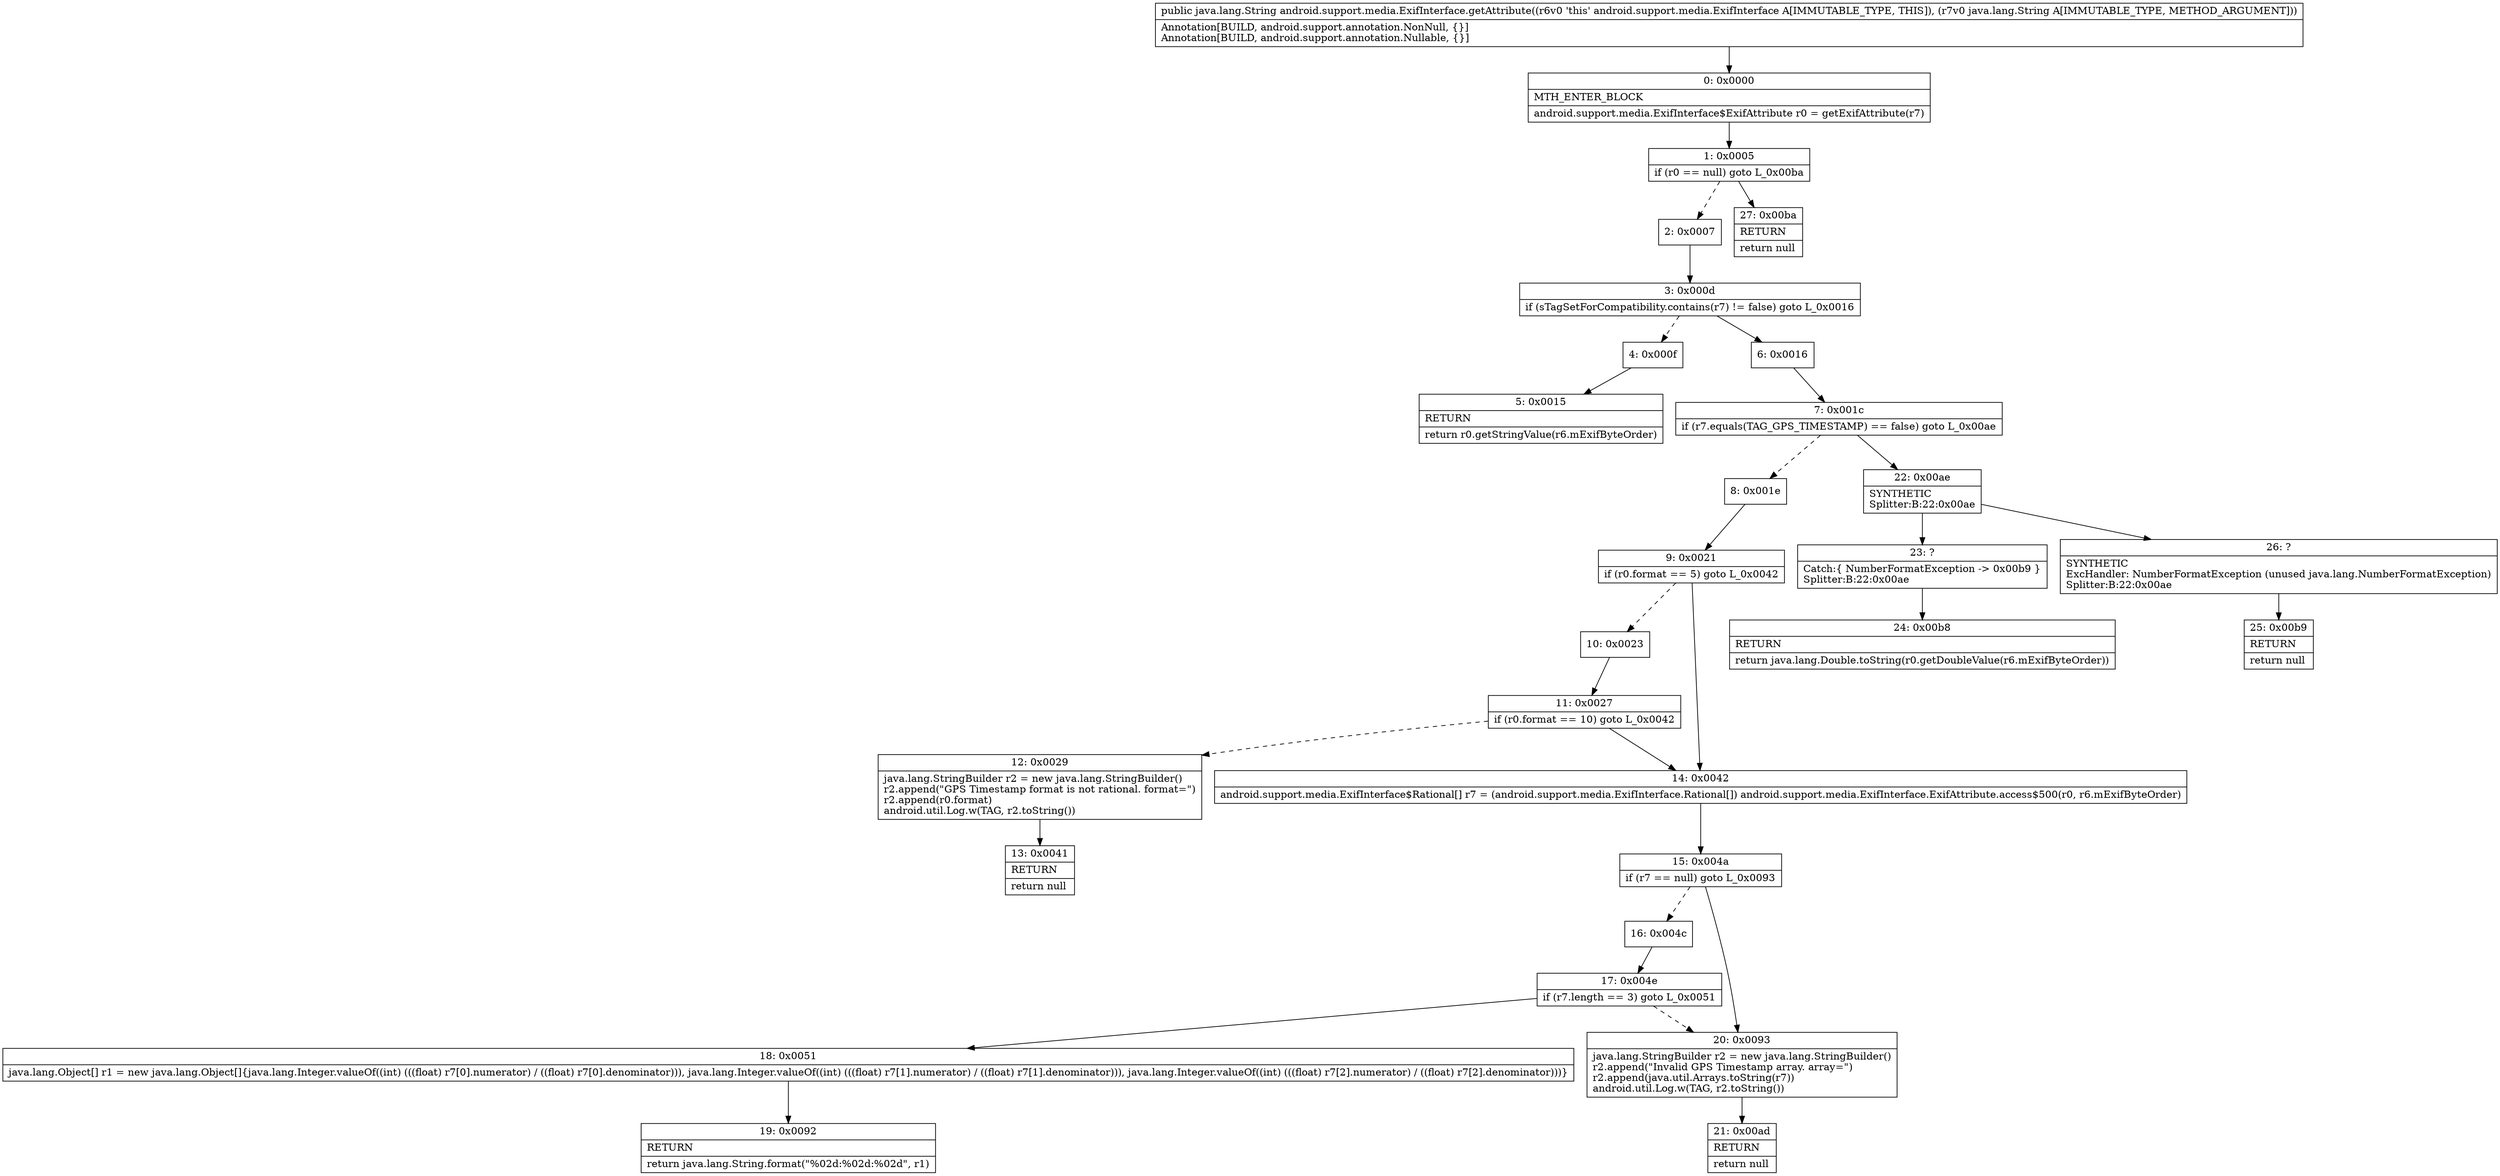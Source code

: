 digraph "CFG forandroid.support.media.ExifInterface.getAttribute(Ljava\/lang\/String;)Ljava\/lang\/String;" {
Node_0 [shape=record,label="{0\:\ 0x0000|MTH_ENTER_BLOCK\l|android.support.media.ExifInterface$ExifAttribute r0 = getExifAttribute(r7)\l}"];
Node_1 [shape=record,label="{1\:\ 0x0005|if (r0 == null) goto L_0x00ba\l}"];
Node_2 [shape=record,label="{2\:\ 0x0007}"];
Node_3 [shape=record,label="{3\:\ 0x000d|if (sTagSetForCompatibility.contains(r7) != false) goto L_0x0016\l}"];
Node_4 [shape=record,label="{4\:\ 0x000f}"];
Node_5 [shape=record,label="{5\:\ 0x0015|RETURN\l|return r0.getStringValue(r6.mExifByteOrder)\l}"];
Node_6 [shape=record,label="{6\:\ 0x0016}"];
Node_7 [shape=record,label="{7\:\ 0x001c|if (r7.equals(TAG_GPS_TIMESTAMP) == false) goto L_0x00ae\l}"];
Node_8 [shape=record,label="{8\:\ 0x001e}"];
Node_9 [shape=record,label="{9\:\ 0x0021|if (r0.format == 5) goto L_0x0042\l}"];
Node_10 [shape=record,label="{10\:\ 0x0023}"];
Node_11 [shape=record,label="{11\:\ 0x0027|if (r0.format == 10) goto L_0x0042\l}"];
Node_12 [shape=record,label="{12\:\ 0x0029|java.lang.StringBuilder r2 = new java.lang.StringBuilder()\lr2.append(\"GPS Timestamp format is not rational. format=\")\lr2.append(r0.format)\landroid.util.Log.w(TAG, r2.toString())\l}"];
Node_13 [shape=record,label="{13\:\ 0x0041|RETURN\l|return null\l}"];
Node_14 [shape=record,label="{14\:\ 0x0042|android.support.media.ExifInterface$Rational[] r7 = (android.support.media.ExifInterface.Rational[]) android.support.media.ExifInterface.ExifAttribute.access$500(r0, r6.mExifByteOrder)\l}"];
Node_15 [shape=record,label="{15\:\ 0x004a|if (r7 == null) goto L_0x0093\l}"];
Node_16 [shape=record,label="{16\:\ 0x004c}"];
Node_17 [shape=record,label="{17\:\ 0x004e|if (r7.length == 3) goto L_0x0051\l}"];
Node_18 [shape=record,label="{18\:\ 0x0051|java.lang.Object[] r1 = new java.lang.Object[]\{java.lang.Integer.valueOf((int) (((float) r7[0].numerator) \/ ((float) r7[0].denominator))), java.lang.Integer.valueOf((int) (((float) r7[1].numerator) \/ ((float) r7[1].denominator))), java.lang.Integer.valueOf((int) (((float) r7[2].numerator) \/ ((float) r7[2].denominator)))\}\l}"];
Node_19 [shape=record,label="{19\:\ 0x0092|RETURN\l|return java.lang.String.format(\"%02d:%02d:%02d\", r1)\l}"];
Node_20 [shape=record,label="{20\:\ 0x0093|java.lang.StringBuilder r2 = new java.lang.StringBuilder()\lr2.append(\"Invalid GPS Timestamp array. array=\")\lr2.append(java.util.Arrays.toString(r7))\landroid.util.Log.w(TAG, r2.toString())\l}"];
Node_21 [shape=record,label="{21\:\ 0x00ad|RETURN\l|return null\l}"];
Node_22 [shape=record,label="{22\:\ 0x00ae|SYNTHETIC\lSplitter:B:22:0x00ae\l}"];
Node_23 [shape=record,label="{23\:\ ?|Catch:\{ NumberFormatException \-\> 0x00b9 \}\lSplitter:B:22:0x00ae\l}"];
Node_24 [shape=record,label="{24\:\ 0x00b8|RETURN\l|return java.lang.Double.toString(r0.getDoubleValue(r6.mExifByteOrder))\l}"];
Node_25 [shape=record,label="{25\:\ 0x00b9|RETURN\l|return null\l}"];
Node_26 [shape=record,label="{26\:\ ?|SYNTHETIC\lExcHandler: NumberFormatException (unused java.lang.NumberFormatException)\lSplitter:B:22:0x00ae\l}"];
Node_27 [shape=record,label="{27\:\ 0x00ba|RETURN\l|return null\l}"];
MethodNode[shape=record,label="{public java.lang.String android.support.media.ExifInterface.getAttribute((r6v0 'this' android.support.media.ExifInterface A[IMMUTABLE_TYPE, THIS]), (r7v0 java.lang.String A[IMMUTABLE_TYPE, METHOD_ARGUMENT]))  | Annotation[BUILD, android.support.annotation.NonNull, \{\}]\lAnnotation[BUILD, android.support.annotation.Nullable, \{\}]\l}"];
MethodNode -> Node_0;
Node_0 -> Node_1;
Node_1 -> Node_2[style=dashed];
Node_1 -> Node_27;
Node_2 -> Node_3;
Node_3 -> Node_4[style=dashed];
Node_3 -> Node_6;
Node_4 -> Node_5;
Node_6 -> Node_7;
Node_7 -> Node_8[style=dashed];
Node_7 -> Node_22;
Node_8 -> Node_9;
Node_9 -> Node_10[style=dashed];
Node_9 -> Node_14;
Node_10 -> Node_11;
Node_11 -> Node_12[style=dashed];
Node_11 -> Node_14;
Node_12 -> Node_13;
Node_14 -> Node_15;
Node_15 -> Node_16[style=dashed];
Node_15 -> Node_20;
Node_16 -> Node_17;
Node_17 -> Node_18;
Node_17 -> Node_20[style=dashed];
Node_18 -> Node_19;
Node_20 -> Node_21;
Node_22 -> Node_23;
Node_22 -> Node_26;
Node_23 -> Node_24;
Node_26 -> Node_25;
}

